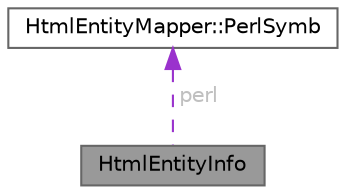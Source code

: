 digraph "HtmlEntityInfo"
{
 // INTERACTIVE_SVG=YES
 // LATEX_PDF_SIZE
  bgcolor="transparent";
  edge [fontname=Helvetica,fontsize=10,labelfontname=Helvetica,labelfontsize=10];
  node [fontname=Helvetica,fontsize=10,shape=box,height=0.2,width=0.4];
  Node1 [label="HtmlEntityInfo",height=0.2,width=0.4,color="gray40", fillcolor="grey60", style="filled", fontcolor="black",tooltip="Structure defining all HTML4 entities, doxygen extensions and doxygen commands representing special s..."];
  Node2 -> Node1 [dir="back",color="darkorchid3",style="dashed",label=" perl",fontcolor="grey" ];
  Node2 [label="HtmlEntityMapper::PerlSymb",height=0.2,width=0.4,color="gray40", fillcolor="white", style="filled",URL="$d8/de0/struct_html_entity_mapper_1_1_perl_symb.html",tooltip=" "];
}
